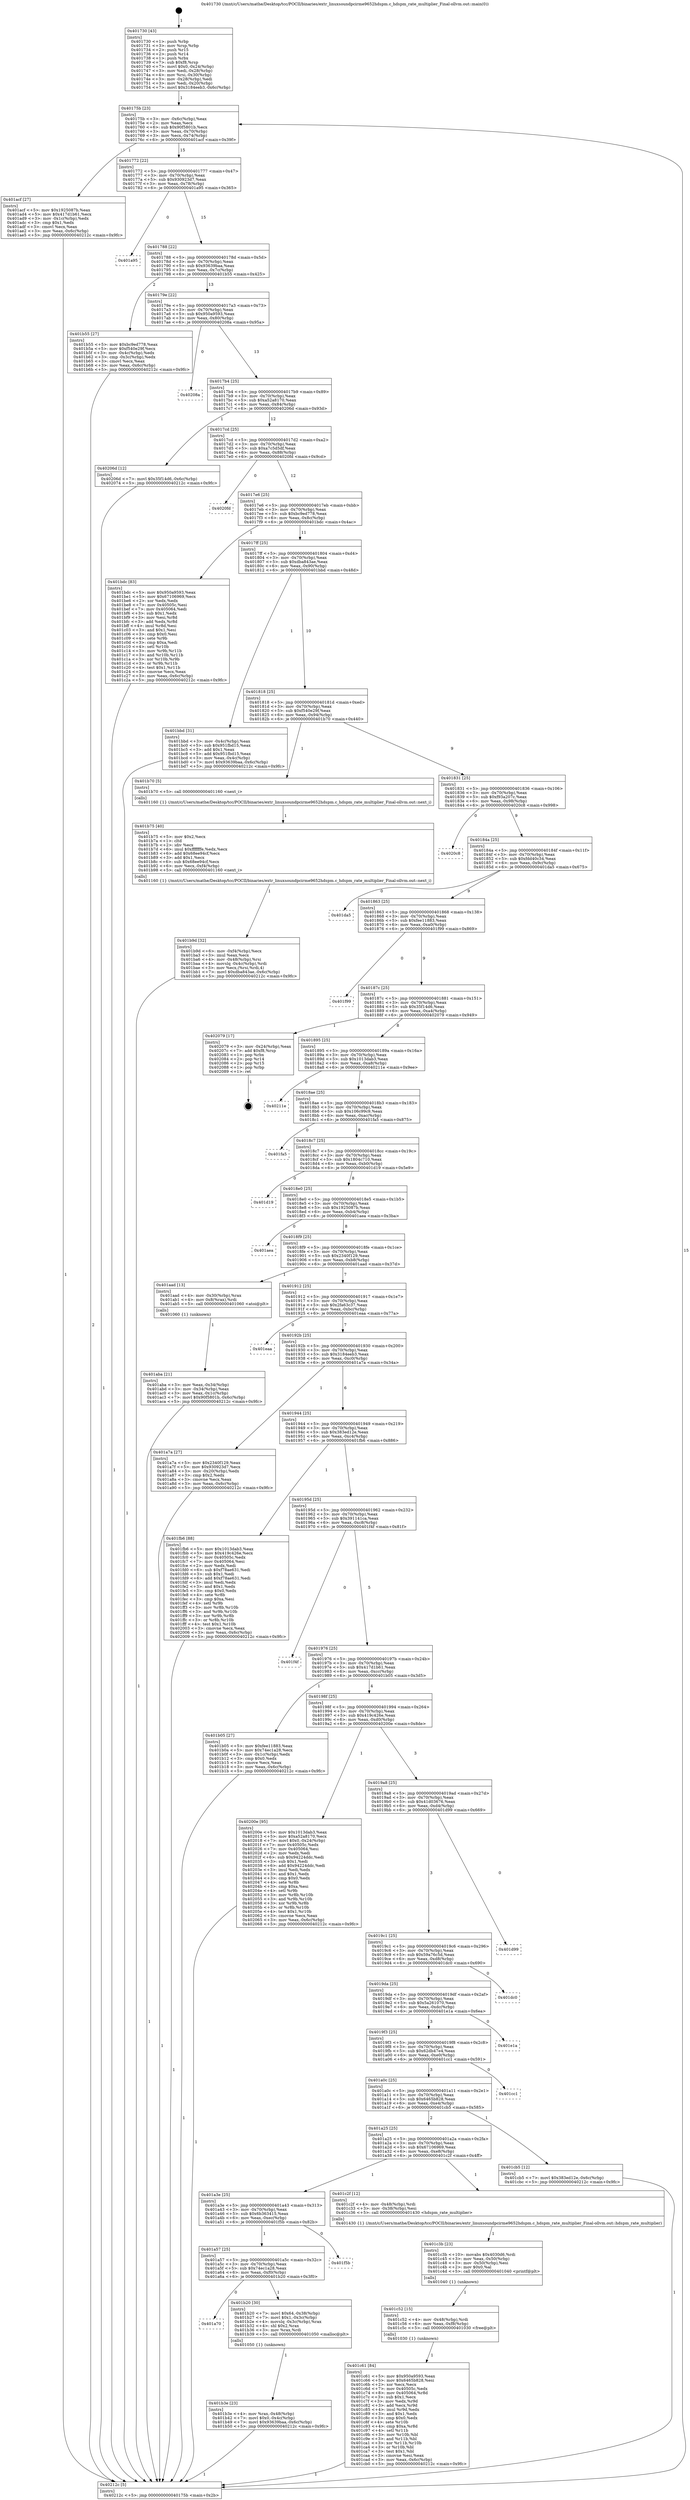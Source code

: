 digraph "0x401730" {
  label = "0x401730 (/mnt/c/Users/mathe/Desktop/tcc/POCII/binaries/extr_linuxsoundpcirme9652hdspm.c_hdspm_rate_multiplier_Final-ollvm.out::main(0))"
  labelloc = "t"
  node[shape=record]

  Entry [label="",width=0.3,height=0.3,shape=circle,fillcolor=black,style=filled]
  "0x40175b" [label="{
     0x40175b [23]\l
     | [instrs]\l
     &nbsp;&nbsp;0x40175b \<+3\>: mov -0x6c(%rbp),%eax\l
     &nbsp;&nbsp;0x40175e \<+2\>: mov %eax,%ecx\l
     &nbsp;&nbsp;0x401760 \<+6\>: sub $0x90f5801b,%ecx\l
     &nbsp;&nbsp;0x401766 \<+3\>: mov %eax,-0x70(%rbp)\l
     &nbsp;&nbsp;0x401769 \<+3\>: mov %ecx,-0x74(%rbp)\l
     &nbsp;&nbsp;0x40176c \<+6\>: je 0000000000401acf \<main+0x39f\>\l
  }"]
  "0x401acf" [label="{
     0x401acf [27]\l
     | [instrs]\l
     &nbsp;&nbsp;0x401acf \<+5\>: mov $0x1925087b,%eax\l
     &nbsp;&nbsp;0x401ad4 \<+5\>: mov $0x417d1b61,%ecx\l
     &nbsp;&nbsp;0x401ad9 \<+3\>: mov -0x1c(%rbp),%edx\l
     &nbsp;&nbsp;0x401adc \<+3\>: cmp $0x1,%edx\l
     &nbsp;&nbsp;0x401adf \<+3\>: cmovl %ecx,%eax\l
     &nbsp;&nbsp;0x401ae2 \<+3\>: mov %eax,-0x6c(%rbp)\l
     &nbsp;&nbsp;0x401ae5 \<+5\>: jmp 000000000040212c \<main+0x9fc\>\l
  }"]
  "0x401772" [label="{
     0x401772 [22]\l
     | [instrs]\l
     &nbsp;&nbsp;0x401772 \<+5\>: jmp 0000000000401777 \<main+0x47\>\l
     &nbsp;&nbsp;0x401777 \<+3\>: mov -0x70(%rbp),%eax\l
     &nbsp;&nbsp;0x40177a \<+5\>: sub $0x930923d7,%eax\l
     &nbsp;&nbsp;0x40177f \<+3\>: mov %eax,-0x78(%rbp)\l
     &nbsp;&nbsp;0x401782 \<+6\>: je 0000000000401a95 \<main+0x365\>\l
  }"]
  Exit [label="",width=0.3,height=0.3,shape=circle,fillcolor=black,style=filled,peripheries=2]
  "0x401a95" [label="{
     0x401a95\l
  }", style=dashed]
  "0x401788" [label="{
     0x401788 [22]\l
     | [instrs]\l
     &nbsp;&nbsp;0x401788 \<+5\>: jmp 000000000040178d \<main+0x5d\>\l
     &nbsp;&nbsp;0x40178d \<+3\>: mov -0x70(%rbp),%eax\l
     &nbsp;&nbsp;0x401790 \<+5\>: sub $0x93639baa,%eax\l
     &nbsp;&nbsp;0x401795 \<+3\>: mov %eax,-0x7c(%rbp)\l
     &nbsp;&nbsp;0x401798 \<+6\>: je 0000000000401b55 \<main+0x425\>\l
  }"]
  "0x401c61" [label="{
     0x401c61 [84]\l
     | [instrs]\l
     &nbsp;&nbsp;0x401c61 \<+5\>: mov $0x950a9593,%eax\l
     &nbsp;&nbsp;0x401c66 \<+5\>: mov $0x6465b828,%esi\l
     &nbsp;&nbsp;0x401c6b \<+2\>: xor %ecx,%ecx\l
     &nbsp;&nbsp;0x401c6d \<+7\>: mov 0x40505c,%edx\l
     &nbsp;&nbsp;0x401c74 \<+8\>: mov 0x405064,%r8d\l
     &nbsp;&nbsp;0x401c7c \<+3\>: sub $0x1,%ecx\l
     &nbsp;&nbsp;0x401c7f \<+3\>: mov %edx,%r9d\l
     &nbsp;&nbsp;0x401c82 \<+3\>: add %ecx,%r9d\l
     &nbsp;&nbsp;0x401c85 \<+4\>: imul %r9d,%edx\l
     &nbsp;&nbsp;0x401c89 \<+3\>: and $0x1,%edx\l
     &nbsp;&nbsp;0x401c8c \<+3\>: cmp $0x0,%edx\l
     &nbsp;&nbsp;0x401c8f \<+4\>: sete %r10b\l
     &nbsp;&nbsp;0x401c93 \<+4\>: cmp $0xa,%r8d\l
     &nbsp;&nbsp;0x401c97 \<+4\>: setl %r11b\l
     &nbsp;&nbsp;0x401c9b \<+3\>: mov %r10b,%bl\l
     &nbsp;&nbsp;0x401c9e \<+3\>: and %r11b,%bl\l
     &nbsp;&nbsp;0x401ca1 \<+3\>: xor %r11b,%r10b\l
     &nbsp;&nbsp;0x401ca4 \<+3\>: or %r10b,%bl\l
     &nbsp;&nbsp;0x401ca7 \<+3\>: test $0x1,%bl\l
     &nbsp;&nbsp;0x401caa \<+3\>: cmovne %esi,%eax\l
     &nbsp;&nbsp;0x401cad \<+3\>: mov %eax,-0x6c(%rbp)\l
     &nbsp;&nbsp;0x401cb0 \<+5\>: jmp 000000000040212c \<main+0x9fc\>\l
  }"]
  "0x401b55" [label="{
     0x401b55 [27]\l
     | [instrs]\l
     &nbsp;&nbsp;0x401b55 \<+5\>: mov $0xbc9ed778,%eax\l
     &nbsp;&nbsp;0x401b5a \<+5\>: mov $0xf540e29f,%ecx\l
     &nbsp;&nbsp;0x401b5f \<+3\>: mov -0x4c(%rbp),%edx\l
     &nbsp;&nbsp;0x401b62 \<+3\>: cmp -0x3c(%rbp),%edx\l
     &nbsp;&nbsp;0x401b65 \<+3\>: cmovl %ecx,%eax\l
     &nbsp;&nbsp;0x401b68 \<+3\>: mov %eax,-0x6c(%rbp)\l
     &nbsp;&nbsp;0x401b6b \<+5\>: jmp 000000000040212c \<main+0x9fc\>\l
  }"]
  "0x40179e" [label="{
     0x40179e [22]\l
     | [instrs]\l
     &nbsp;&nbsp;0x40179e \<+5\>: jmp 00000000004017a3 \<main+0x73\>\l
     &nbsp;&nbsp;0x4017a3 \<+3\>: mov -0x70(%rbp),%eax\l
     &nbsp;&nbsp;0x4017a6 \<+5\>: sub $0x950a9593,%eax\l
     &nbsp;&nbsp;0x4017ab \<+3\>: mov %eax,-0x80(%rbp)\l
     &nbsp;&nbsp;0x4017ae \<+6\>: je 000000000040208a \<main+0x95a\>\l
  }"]
  "0x401c52" [label="{
     0x401c52 [15]\l
     | [instrs]\l
     &nbsp;&nbsp;0x401c52 \<+4\>: mov -0x48(%rbp),%rdi\l
     &nbsp;&nbsp;0x401c56 \<+6\>: mov %eax,-0xf8(%rbp)\l
     &nbsp;&nbsp;0x401c5c \<+5\>: call 0000000000401030 \<free@plt\>\l
     | [calls]\l
     &nbsp;&nbsp;0x401030 \{1\} (unknown)\l
  }"]
  "0x40208a" [label="{
     0x40208a\l
  }", style=dashed]
  "0x4017b4" [label="{
     0x4017b4 [25]\l
     | [instrs]\l
     &nbsp;&nbsp;0x4017b4 \<+5\>: jmp 00000000004017b9 \<main+0x89\>\l
     &nbsp;&nbsp;0x4017b9 \<+3\>: mov -0x70(%rbp),%eax\l
     &nbsp;&nbsp;0x4017bc \<+5\>: sub $0xa52a8170,%eax\l
     &nbsp;&nbsp;0x4017c1 \<+6\>: mov %eax,-0x84(%rbp)\l
     &nbsp;&nbsp;0x4017c7 \<+6\>: je 000000000040206d \<main+0x93d\>\l
  }"]
  "0x401c3b" [label="{
     0x401c3b [23]\l
     | [instrs]\l
     &nbsp;&nbsp;0x401c3b \<+10\>: movabs $0x4030d6,%rdi\l
     &nbsp;&nbsp;0x401c45 \<+3\>: mov %eax,-0x50(%rbp)\l
     &nbsp;&nbsp;0x401c48 \<+3\>: mov -0x50(%rbp),%esi\l
     &nbsp;&nbsp;0x401c4b \<+2\>: mov $0x0,%al\l
     &nbsp;&nbsp;0x401c4d \<+5\>: call 0000000000401040 \<printf@plt\>\l
     | [calls]\l
     &nbsp;&nbsp;0x401040 \{1\} (unknown)\l
  }"]
  "0x40206d" [label="{
     0x40206d [12]\l
     | [instrs]\l
     &nbsp;&nbsp;0x40206d \<+7\>: movl $0x35f14d6,-0x6c(%rbp)\l
     &nbsp;&nbsp;0x402074 \<+5\>: jmp 000000000040212c \<main+0x9fc\>\l
  }"]
  "0x4017cd" [label="{
     0x4017cd [25]\l
     | [instrs]\l
     &nbsp;&nbsp;0x4017cd \<+5\>: jmp 00000000004017d2 \<main+0xa2\>\l
     &nbsp;&nbsp;0x4017d2 \<+3\>: mov -0x70(%rbp),%eax\l
     &nbsp;&nbsp;0x4017d5 \<+5\>: sub $0xa7c5d5df,%eax\l
     &nbsp;&nbsp;0x4017da \<+6\>: mov %eax,-0x88(%rbp)\l
     &nbsp;&nbsp;0x4017e0 \<+6\>: je 00000000004020fd \<main+0x9cd\>\l
  }"]
  "0x401b9d" [label="{
     0x401b9d [32]\l
     | [instrs]\l
     &nbsp;&nbsp;0x401b9d \<+6\>: mov -0xf4(%rbp),%ecx\l
     &nbsp;&nbsp;0x401ba3 \<+3\>: imul %eax,%ecx\l
     &nbsp;&nbsp;0x401ba6 \<+4\>: mov -0x48(%rbp),%rsi\l
     &nbsp;&nbsp;0x401baa \<+4\>: movslq -0x4c(%rbp),%rdi\l
     &nbsp;&nbsp;0x401bae \<+3\>: mov %ecx,(%rsi,%rdi,4)\l
     &nbsp;&nbsp;0x401bb1 \<+7\>: movl $0xdba843ae,-0x6c(%rbp)\l
     &nbsp;&nbsp;0x401bb8 \<+5\>: jmp 000000000040212c \<main+0x9fc\>\l
  }"]
  "0x4020fd" [label="{
     0x4020fd\l
  }", style=dashed]
  "0x4017e6" [label="{
     0x4017e6 [25]\l
     | [instrs]\l
     &nbsp;&nbsp;0x4017e6 \<+5\>: jmp 00000000004017eb \<main+0xbb\>\l
     &nbsp;&nbsp;0x4017eb \<+3\>: mov -0x70(%rbp),%eax\l
     &nbsp;&nbsp;0x4017ee \<+5\>: sub $0xbc9ed778,%eax\l
     &nbsp;&nbsp;0x4017f3 \<+6\>: mov %eax,-0x8c(%rbp)\l
     &nbsp;&nbsp;0x4017f9 \<+6\>: je 0000000000401bdc \<main+0x4ac\>\l
  }"]
  "0x401b75" [label="{
     0x401b75 [40]\l
     | [instrs]\l
     &nbsp;&nbsp;0x401b75 \<+5\>: mov $0x2,%ecx\l
     &nbsp;&nbsp;0x401b7a \<+1\>: cltd\l
     &nbsp;&nbsp;0x401b7b \<+2\>: idiv %ecx\l
     &nbsp;&nbsp;0x401b7d \<+6\>: imul $0xfffffffe,%edx,%ecx\l
     &nbsp;&nbsp;0x401b83 \<+6\>: add $0x68ee94cf,%ecx\l
     &nbsp;&nbsp;0x401b89 \<+3\>: add $0x1,%ecx\l
     &nbsp;&nbsp;0x401b8c \<+6\>: sub $0x68ee94cf,%ecx\l
     &nbsp;&nbsp;0x401b92 \<+6\>: mov %ecx,-0xf4(%rbp)\l
     &nbsp;&nbsp;0x401b98 \<+5\>: call 0000000000401160 \<next_i\>\l
     | [calls]\l
     &nbsp;&nbsp;0x401160 \{1\} (/mnt/c/Users/mathe/Desktop/tcc/POCII/binaries/extr_linuxsoundpcirme9652hdspm.c_hdspm_rate_multiplier_Final-ollvm.out::next_i)\l
  }"]
  "0x401bdc" [label="{
     0x401bdc [83]\l
     | [instrs]\l
     &nbsp;&nbsp;0x401bdc \<+5\>: mov $0x950a9593,%eax\l
     &nbsp;&nbsp;0x401be1 \<+5\>: mov $0x67106969,%ecx\l
     &nbsp;&nbsp;0x401be6 \<+2\>: xor %edx,%edx\l
     &nbsp;&nbsp;0x401be8 \<+7\>: mov 0x40505c,%esi\l
     &nbsp;&nbsp;0x401bef \<+7\>: mov 0x405064,%edi\l
     &nbsp;&nbsp;0x401bf6 \<+3\>: sub $0x1,%edx\l
     &nbsp;&nbsp;0x401bf9 \<+3\>: mov %esi,%r8d\l
     &nbsp;&nbsp;0x401bfc \<+3\>: add %edx,%r8d\l
     &nbsp;&nbsp;0x401bff \<+4\>: imul %r8d,%esi\l
     &nbsp;&nbsp;0x401c03 \<+3\>: and $0x1,%esi\l
     &nbsp;&nbsp;0x401c06 \<+3\>: cmp $0x0,%esi\l
     &nbsp;&nbsp;0x401c09 \<+4\>: sete %r9b\l
     &nbsp;&nbsp;0x401c0d \<+3\>: cmp $0xa,%edi\l
     &nbsp;&nbsp;0x401c10 \<+4\>: setl %r10b\l
     &nbsp;&nbsp;0x401c14 \<+3\>: mov %r9b,%r11b\l
     &nbsp;&nbsp;0x401c17 \<+3\>: and %r10b,%r11b\l
     &nbsp;&nbsp;0x401c1a \<+3\>: xor %r10b,%r9b\l
     &nbsp;&nbsp;0x401c1d \<+3\>: or %r9b,%r11b\l
     &nbsp;&nbsp;0x401c20 \<+4\>: test $0x1,%r11b\l
     &nbsp;&nbsp;0x401c24 \<+3\>: cmovne %ecx,%eax\l
     &nbsp;&nbsp;0x401c27 \<+3\>: mov %eax,-0x6c(%rbp)\l
     &nbsp;&nbsp;0x401c2a \<+5\>: jmp 000000000040212c \<main+0x9fc\>\l
  }"]
  "0x4017ff" [label="{
     0x4017ff [25]\l
     | [instrs]\l
     &nbsp;&nbsp;0x4017ff \<+5\>: jmp 0000000000401804 \<main+0xd4\>\l
     &nbsp;&nbsp;0x401804 \<+3\>: mov -0x70(%rbp),%eax\l
     &nbsp;&nbsp;0x401807 \<+5\>: sub $0xdba843ae,%eax\l
     &nbsp;&nbsp;0x40180c \<+6\>: mov %eax,-0x90(%rbp)\l
     &nbsp;&nbsp;0x401812 \<+6\>: je 0000000000401bbd \<main+0x48d\>\l
  }"]
  "0x401b3e" [label="{
     0x401b3e [23]\l
     | [instrs]\l
     &nbsp;&nbsp;0x401b3e \<+4\>: mov %rax,-0x48(%rbp)\l
     &nbsp;&nbsp;0x401b42 \<+7\>: movl $0x0,-0x4c(%rbp)\l
     &nbsp;&nbsp;0x401b49 \<+7\>: movl $0x93639baa,-0x6c(%rbp)\l
     &nbsp;&nbsp;0x401b50 \<+5\>: jmp 000000000040212c \<main+0x9fc\>\l
  }"]
  "0x401bbd" [label="{
     0x401bbd [31]\l
     | [instrs]\l
     &nbsp;&nbsp;0x401bbd \<+3\>: mov -0x4c(%rbp),%eax\l
     &nbsp;&nbsp;0x401bc0 \<+5\>: sub $0x951fbd15,%eax\l
     &nbsp;&nbsp;0x401bc5 \<+3\>: add $0x1,%eax\l
     &nbsp;&nbsp;0x401bc8 \<+5\>: add $0x951fbd15,%eax\l
     &nbsp;&nbsp;0x401bcd \<+3\>: mov %eax,-0x4c(%rbp)\l
     &nbsp;&nbsp;0x401bd0 \<+7\>: movl $0x93639baa,-0x6c(%rbp)\l
     &nbsp;&nbsp;0x401bd7 \<+5\>: jmp 000000000040212c \<main+0x9fc\>\l
  }"]
  "0x401818" [label="{
     0x401818 [25]\l
     | [instrs]\l
     &nbsp;&nbsp;0x401818 \<+5\>: jmp 000000000040181d \<main+0xed\>\l
     &nbsp;&nbsp;0x40181d \<+3\>: mov -0x70(%rbp),%eax\l
     &nbsp;&nbsp;0x401820 \<+5\>: sub $0xf540e29f,%eax\l
     &nbsp;&nbsp;0x401825 \<+6\>: mov %eax,-0x94(%rbp)\l
     &nbsp;&nbsp;0x40182b \<+6\>: je 0000000000401b70 \<main+0x440\>\l
  }"]
  "0x401a70" [label="{
     0x401a70\l
  }", style=dashed]
  "0x401b70" [label="{
     0x401b70 [5]\l
     | [instrs]\l
     &nbsp;&nbsp;0x401b70 \<+5\>: call 0000000000401160 \<next_i\>\l
     | [calls]\l
     &nbsp;&nbsp;0x401160 \{1\} (/mnt/c/Users/mathe/Desktop/tcc/POCII/binaries/extr_linuxsoundpcirme9652hdspm.c_hdspm_rate_multiplier_Final-ollvm.out::next_i)\l
  }"]
  "0x401831" [label="{
     0x401831 [25]\l
     | [instrs]\l
     &nbsp;&nbsp;0x401831 \<+5\>: jmp 0000000000401836 \<main+0x106\>\l
     &nbsp;&nbsp;0x401836 \<+3\>: mov -0x70(%rbp),%eax\l
     &nbsp;&nbsp;0x401839 \<+5\>: sub $0xf93a207c,%eax\l
     &nbsp;&nbsp;0x40183e \<+6\>: mov %eax,-0x98(%rbp)\l
     &nbsp;&nbsp;0x401844 \<+6\>: je 00000000004020c8 \<main+0x998\>\l
  }"]
  "0x401b20" [label="{
     0x401b20 [30]\l
     | [instrs]\l
     &nbsp;&nbsp;0x401b20 \<+7\>: movl $0x64,-0x38(%rbp)\l
     &nbsp;&nbsp;0x401b27 \<+7\>: movl $0x1,-0x3c(%rbp)\l
     &nbsp;&nbsp;0x401b2e \<+4\>: movslq -0x3c(%rbp),%rax\l
     &nbsp;&nbsp;0x401b32 \<+4\>: shl $0x2,%rax\l
     &nbsp;&nbsp;0x401b36 \<+3\>: mov %rax,%rdi\l
     &nbsp;&nbsp;0x401b39 \<+5\>: call 0000000000401050 \<malloc@plt\>\l
     | [calls]\l
     &nbsp;&nbsp;0x401050 \{1\} (unknown)\l
  }"]
  "0x4020c8" [label="{
     0x4020c8\l
  }", style=dashed]
  "0x40184a" [label="{
     0x40184a [25]\l
     | [instrs]\l
     &nbsp;&nbsp;0x40184a \<+5\>: jmp 000000000040184f \<main+0x11f\>\l
     &nbsp;&nbsp;0x40184f \<+3\>: mov -0x70(%rbp),%eax\l
     &nbsp;&nbsp;0x401852 \<+5\>: sub $0xfdd40c34,%eax\l
     &nbsp;&nbsp;0x401857 \<+6\>: mov %eax,-0x9c(%rbp)\l
     &nbsp;&nbsp;0x40185d \<+6\>: je 0000000000401da5 \<main+0x675\>\l
  }"]
  "0x401a57" [label="{
     0x401a57 [25]\l
     | [instrs]\l
     &nbsp;&nbsp;0x401a57 \<+5\>: jmp 0000000000401a5c \<main+0x32c\>\l
     &nbsp;&nbsp;0x401a5c \<+3\>: mov -0x70(%rbp),%eax\l
     &nbsp;&nbsp;0x401a5f \<+5\>: sub $0x74ec1a28,%eax\l
     &nbsp;&nbsp;0x401a64 \<+6\>: mov %eax,-0xf0(%rbp)\l
     &nbsp;&nbsp;0x401a6a \<+6\>: je 0000000000401b20 \<main+0x3f0\>\l
  }"]
  "0x401da5" [label="{
     0x401da5\l
  }", style=dashed]
  "0x401863" [label="{
     0x401863 [25]\l
     | [instrs]\l
     &nbsp;&nbsp;0x401863 \<+5\>: jmp 0000000000401868 \<main+0x138\>\l
     &nbsp;&nbsp;0x401868 \<+3\>: mov -0x70(%rbp),%eax\l
     &nbsp;&nbsp;0x40186b \<+5\>: sub $0xfee11883,%eax\l
     &nbsp;&nbsp;0x401870 \<+6\>: mov %eax,-0xa0(%rbp)\l
     &nbsp;&nbsp;0x401876 \<+6\>: je 0000000000401f99 \<main+0x869\>\l
  }"]
  "0x401f5b" [label="{
     0x401f5b\l
  }", style=dashed]
  "0x401f99" [label="{
     0x401f99\l
  }", style=dashed]
  "0x40187c" [label="{
     0x40187c [25]\l
     | [instrs]\l
     &nbsp;&nbsp;0x40187c \<+5\>: jmp 0000000000401881 \<main+0x151\>\l
     &nbsp;&nbsp;0x401881 \<+3\>: mov -0x70(%rbp),%eax\l
     &nbsp;&nbsp;0x401884 \<+5\>: sub $0x35f14d6,%eax\l
     &nbsp;&nbsp;0x401889 \<+6\>: mov %eax,-0xa4(%rbp)\l
     &nbsp;&nbsp;0x40188f \<+6\>: je 0000000000402079 \<main+0x949\>\l
  }"]
  "0x401a3e" [label="{
     0x401a3e [25]\l
     | [instrs]\l
     &nbsp;&nbsp;0x401a3e \<+5\>: jmp 0000000000401a43 \<main+0x313\>\l
     &nbsp;&nbsp;0x401a43 \<+3\>: mov -0x70(%rbp),%eax\l
     &nbsp;&nbsp;0x401a46 \<+5\>: sub $0x6b363415,%eax\l
     &nbsp;&nbsp;0x401a4b \<+6\>: mov %eax,-0xec(%rbp)\l
     &nbsp;&nbsp;0x401a51 \<+6\>: je 0000000000401f5b \<main+0x82b\>\l
  }"]
  "0x402079" [label="{
     0x402079 [17]\l
     | [instrs]\l
     &nbsp;&nbsp;0x402079 \<+3\>: mov -0x24(%rbp),%eax\l
     &nbsp;&nbsp;0x40207c \<+7\>: add $0xf8,%rsp\l
     &nbsp;&nbsp;0x402083 \<+1\>: pop %rbx\l
     &nbsp;&nbsp;0x402084 \<+2\>: pop %r14\l
     &nbsp;&nbsp;0x402086 \<+2\>: pop %r15\l
     &nbsp;&nbsp;0x402088 \<+1\>: pop %rbp\l
     &nbsp;&nbsp;0x402089 \<+1\>: ret\l
  }"]
  "0x401895" [label="{
     0x401895 [25]\l
     | [instrs]\l
     &nbsp;&nbsp;0x401895 \<+5\>: jmp 000000000040189a \<main+0x16a\>\l
     &nbsp;&nbsp;0x40189a \<+3\>: mov -0x70(%rbp),%eax\l
     &nbsp;&nbsp;0x40189d \<+5\>: sub $0x1013dab3,%eax\l
     &nbsp;&nbsp;0x4018a2 \<+6\>: mov %eax,-0xa8(%rbp)\l
     &nbsp;&nbsp;0x4018a8 \<+6\>: je 000000000040211e \<main+0x9ee\>\l
  }"]
  "0x401c2f" [label="{
     0x401c2f [12]\l
     | [instrs]\l
     &nbsp;&nbsp;0x401c2f \<+4\>: mov -0x48(%rbp),%rdi\l
     &nbsp;&nbsp;0x401c33 \<+3\>: mov -0x38(%rbp),%esi\l
     &nbsp;&nbsp;0x401c36 \<+5\>: call 0000000000401430 \<hdspm_rate_multiplier\>\l
     | [calls]\l
     &nbsp;&nbsp;0x401430 \{1\} (/mnt/c/Users/mathe/Desktop/tcc/POCII/binaries/extr_linuxsoundpcirme9652hdspm.c_hdspm_rate_multiplier_Final-ollvm.out::hdspm_rate_multiplier)\l
  }"]
  "0x40211e" [label="{
     0x40211e\l
  }", style=dashed]
  "0x4018ae" [label="{
     0x4018ae [25]\l
     | [instrs]\l
     &nbsp;&nbsp;0x4018ae \<+5\>: jmp 00000000004018b3 \<main+0x183\>\l
     &nbsp;&nbsp;0x4018b3 \<+3\>: mov -0x70(%rbp),%eax\l
     &nbsp;&nbsp;0x4018b6 \<+5\>: sub $0x106c99c9,%eax\l
     &nbsp;&nbsp;0x4018bb \<+6\>: mov %eax,-0xac(%rbp)\l
     &nbsp;&nbsp;0x4018c1 \<+6\>: je 0000000000401fa5 \<main+0x875\>\l
  }"]
  "0x401a25" [label="{
     0x401a25 [25]\l
     | [instrs]\l
     &nbsp;&nbsp;0x401a25 \<+5\>: jmp 0000000000401a2a \<main+0x2fa\>\l
     &nbsp;&nbsp;0x401a2a \<+3\>: mov -0x70(%rbp),%eax\l
     &nbsp;&nbsp;0x401a2d \<+5\>: sub $0x67106969,%eax\l
     &nbsp;&nbsp;0x401a32 \<+6\>: mov %eax,-0xe8(%rbp)\l
     &nbsp;&nbsp;0x401a38 \<+6\>: je 0000000000401c2f \<main+0x4ff\>\l
  }"]
  "0x401fa5" [label="{
     0x401fa5\l
  }", style=dashed]
  "0x4018c7" [label="{
     0x4018c7 [25]\l
     | [instrs]\l
     &nbsp;&nbsp;0x4018c7 \<+5\>: jmp 00000000004018cc \<main+0x19c\>\l
     &nbsp;&nbsp;0x4018cc \<+3\>: mov -0x70(%rbp),%eax\l
     &nbsp;&nbsp;0x4018cf \<+5\>: sub $0x1804c710,%eax\l
     &nbsp;&nbsp;0x4018d4 \<+6\>: mov %eax,-0xb0(%rbp)\l
     &nbsp;&nbsp;0x4018da \<+6\>: je 0000000000401d19 \<main+0x5e9\>\l
  }"]
  "0x401cb5" [label="{
     0x401cb5 [12]\l
     | [instrs]\l
     &nbsp;&nbsp;0x401cb5 \<+7\>: movl $0x383ed12e,-0x6c(%rbp)\l
     &nbsp;&nbsp;0x401cbc \<+5\>: jmp 000000000040212c \<main+0x9fc\>\l
  }"]
  "0x401d19" [label="{
     0x401d19\l
  }", style=dashed]
  "0x4018e0" [label="{
     0x4018e0 [25]\l
     | [instrs]\l
     &nbsp;&nbsp;0x4018e0 \<+5\>: jmp 00000000004018e5 \<main+0x1b5\>\l
     &nbsp;&nbsp;0x4018e5 \<+3\>: mov -0x70(%rbp),%eax\l
     &nbsp;&nbsp;0x4018e8 \<+5\>: sub $0x1925087b,%eax\l
     &nbsp;&nbsp;0x4018ed \<+6\>: mov %eax,-0xb4(%rbp)\l
     &nbsp;&nbsp;0x4018f3 \<+6\>: je 0000000000401aea \<main+0x3ba\>\l
  }"]
  "0x401a0c" [label="{
     0x401a0c [25]\l
     | [instrs]\l
     &nbsp;&nbsp;0x401a0c \<+5\>: jmp 0000000000401a11 \<main+0x2e1\>\l
     &nbsp;&nbsp;0x401a11 \<+3\>: mov -0x70(%rbp),%eax\l
     &nbsp;&nbsp;0x401a14 \<+5\>: sub $0x6465b828,%eax\l
     &nbsp;&nbsp;0x401a19 \<+6\>: mov %eax,-0xe4(%rbp)\l
     &nbsp;&nbsp;0x401a1f \<+6\>: je 0000000000401cb5 \<main+0x585\>\l
  }"]
  "0x401aea" [label="{
     0x401aea\l
  }", style=dashed]
  "0x4018f9" [label="{
     0x4018f9 [25]\l
     | [instrs]\l
     &nbsp;&nbsp;0x4018f9 \<+5\>: jmp 00000000004018fe \<main+0x1ce\>\l
     &nbsp;&nbsp;0x4018fe \<+3\>: mov -0x70(%rbp),%eax\l
     &nbsp;&nbsp;0x401901 \<+5\>: sub $0x2340f129,%eax\l
     &nbsp;&nbsp;0x401906 \<+6\>: mov %eax,-0xb8(%rbp)\l
     &nbsp;&nbsp;0x40190c \<+6\>: je 0000000000401aad \<main+0x37d\>\l
  }"]
  "0x401cc1" [label="{
     0x401cc1\l
  }", style=dashed]
  "0x401aad" [label="{
     0x401aad [13]\l
     | [instrs]\l
     &nbsp;&nbsp;0x401aad \<+4\>: mov -0x30(%rbp),%rax\l
     &nbsp;&nbsp;0x401ab1 \<+4\>: mov 0x8(%rax),%rdi\l
     &nbsp;&nbsp;0x401ab5 \<+5\>: call 0000000000401060 \<atoi@plt\>\l
     | [calls]\l
     &nbsp;&nbsp;0x401060 \{1\} (unknown)\l
  }"]
  "0x401912" [label="{
     0x401912 [25]\l
     | [instrs]\l
     &nbsp;&nbsp;0x401912 \<+5\>: jmp 0000000000401917 \<main+0x1e7\>\l
     &nbsp;&nbsp;0x401917 \<+3\>: mov -0x70(%rbp),%eax\l
     &nbsp;&nbsp;0x40191a \<+5\>: sub $0x2fa63c37,%eax\l
     &nbsp;&nbsp;0x40191f \<+6\>: mov %eax,-0xbc(%rbp)\l
     &nbsp;&nbsp;0x401925 \<+6\>: je 0000000000401eaa \<main+0x77a\>\l
  }"]
  "0x4019f3" [label="{
     0x4019f3 [25]\l
     | [instrs]\l
     &nbsp;&nbsp;0x4019f3 \<+5\>: jmp 00000000004019f8 \<main+0x2c8\>\l
     &nbsp;&nbsp;0x4019f8 \<+3\>: mov -0x70(%rbp),%eax\l
     &nbsp;&nbsp;0x4019fb \<+5\>: sub $0x62db47e4,%eax\l
     &nbsp;&nbsp;0x401a00 \<+6\>: mov %eax,-0xe0(%rbp)\l
     &nbsp;&nbsp;0x401a06 \<+6\>: je 0000000000401cc1 \<main+0x591\>\l
  }"]
  "0x401eaa" [label="{
     0x401eaa\l
  }", style=dashed]
  "0x40192b" [label="{
     0x40192b [25]\l
     | [instrs]\l
     &nbsp;&nbsp;0x40192b \<+5\>: jmp 0000000000401930 \<main+0x200\>\l
     &nbsp;&nbsp;0x401930 \<+3\>: mov -0x70(%rbp),%eax\l
     &nbsp;&nbsp;0x401933 \<+5\>: sub $0x3184eeb3,%eax\l
     &nbsp;&nbsp;0x401938 \<+6\>: mov %eax,-0xc0(%rbp)\l
     &nbsp;&nbsp;0x40193e \<+6\>: je 0000000000401a7a \<main+0x34a\>\l
  }"]
  "0x401e1a" [label="{
     0x401e1a\l
  }", style=dashed]
  "0x401a7a" [label="{
     0x401a7a [27]\l
     | [instrs]\l
     &nbsp;&nbsp;0x401a7a \<+5\>: mov $0x2340f129,%eax\l
     &nbsp;&nbsp;0x401a7f \<+5\>: mov $0x930923d7,%ecx\l
     &nbsp;&nbsp;0x401a84 \<+3\>: mov -0x20(%rbp),%edx\l
     &nbsp;&nbsp;0x401a87 \<+3\>: cmp $0x2,%edx\l
     &nbsp;&nbsp;0x401a8a \<+3\>: cmovne %ecx,%eax\l
     &nbsp;&nbsp;0x401a8d \<+3\>: mov %eax,-0x6c(%rbp)\l
     &nbsp;&nbsp;0x401a90 \<+5\>: jmp 000000000040212c \<main+0x9fc\>\l
  }"]
  "0x401944" [label="{
     0x401944 [25]\l
     | [instrs]\l
     &nbsp;&nbsp;0x401944 \<+5\>: jmp 0000000000401949 \<main+0x219\>\l
     &nbsp;&nbsp;0x401949 \<+3\>: mov -0x70(%rbp),%eax\l
     &nbsp;&nbsp;0x40194c \<+5\>: sub $0x383ed12e,%eax\l
     &nbsp;&nbsp;0x401951 \<+6\>: mov %eax,-0xc4(%rbp)\l
     &nbsp;&nbsp;0x401957 \<+6\>: je 0000000000401fb6 \<main+0x886\>\l
  }"]
  "0x40212c" [label="{
     0x40212c [5]\l
     | [instrs]\l
     &nbsp;&nbsp;0x40212c \<+5\>: jmp 000000000040175b \<main+0x2b\>\l
  }"]
  "0x401730" [label="{
     0x401730 [43]\l
     | [instrs]\l
     &nbsp;&nbsp;0x401730 \<+1\>: push %rbp\l
     &nbsp;&nbsp;0x401731 \<+3\>: mov %rsp,%rbp\l
     &nbsp;&nbsp;0x401734 \<+2\>: push %r15\l
     &nbsp;&nbsp;0x401736 \<+2\>: push %r14\l
     &nbsp;&nbsp;0x401738 \<+1\>: push %rbx\l
     &nbsp;&nbsp;0x401739 \<+7\>: sub $0xf8,%rsp\l
     &nbsp;&nbsp;0x401740 \<+7\>: movl $0x0,-0x24(%rbp)\l
     &nbsp;&nbsp;0x401747 \<+3\>: mov %edi,-0x28(%rbp)\l
     &nbsp;&nbsp;0x40174a \<+4\>: mov %rsi,-0x30(%rbp)\l
     &nbsp;&nbsp;0x40174e \<+3\>: mov -0x28(%rbp),%edi\l
     &nbsp;&nbsp;0x401751 \<+3\>: mov %edi,-0x20(%rbp)\l
     &nbsp;&nbsp;0x401754 \<+7\>: movl $0x3184eeb3,-0x6c(%rbp)\l
  }"]
  "0x401aba" [label="{
     0x401aba [21]\l
     | [instrs]\l
     &nbsp;&nbsp;0x401aba \<+3\>: mov %eax,-0x34(%rbp)\l
     &nbsp;&nbsp;0x401abd \<+3\>: mov -0x34(%rbp),%eax\l
     &nbsp;&nbsp;0x401ac0 \<+3\>: mov %eax,-0x1c(%rbp)\l
     &nbsp;&nbsp;0x401ac3 \<+7\>: movl $0x90f5801b,-0x6c(%rbp)\l
     &nbsp;&nbsp;0x401aca \<+5\>: jmp 000000000040212c \<main+0x9fc\>\l
  }"]
  "0x4019da" [label="{
     0x4019da [25]\l
     | [instrs]\l
     &nbsp;&nbsp;0x4019da \<+5\>: jmp 00000000004019df \<main+0x2af\>\l
     &nbsp;&nbsp;0x4019df \<+3\>: mov -0x70(%rbp),%eax\l
     &nbsp;&nbsp;0x4019e2 \<+5\>: sub $0x5a261070,%eax\l
     &nbsp;&nbsp;0x4019e7 \<+6\>: mov %eax,-0xdc(%rbp)\l
     &nbsp;&nbsp;0x4019ed \<+6\>: je 0000000000401e1a \<main+0x6ea\>\l
  }"]
  "0x401fb6" [label="{
     0x401fb6 [88]\l
     | [instrs]\l
     &nbsp;&nbsp;0x401fb6 \<+5\>: mov $0x1013dab3,%eax\l
     &nbsp;&nbsp;0x401fbb \<+5\>: mov $0x419c426e,%ecx\l
     &nbsp;&nbsp;0x401fc0 \<+7\>: mov 0x40505c,%edx\l
     &nbsp;&nbsp;0x401fc7 \<+7\>: mov 0x405064,%esi\l
     &nbsp;&nbsp;0x401fce \<+2\>: mov %edx,%edi\l
     &nbsp;&nbsp;0x401fd0 \<+6\>: sub $0xf78ae631,%edi\l
     &nbsp;&nbsp;0x401fd6 \<+3\>: sub $0x1,%edi\l
     &nbsp;&nbsp;0x401fd9 \<+6\>: add $0xf78ae631,%edi\l
     &nbsp;&nbsp;0x401fdf \<+3\>: imul %edi,%edx\l
     &nbsp;&nbsp;0x401fe2 \<+3\>: and $0x1,%edx\l
     &nbsp;&nbsp;0x401fe5 \<+3\>: cmp $0x0,%edx\l
     &nbsp;&nbsp;0x401fe8 \<+4\>: sete %r8b\l
     &nbsp;&nbsp;0x401fec \<+3\>: cmp $0xa,%esi\l
     &nbsp;&nbsp;0x401fef \<+4\>: setl %r9b\l
     &nbsp;&nbsp;0x401ff3 \<+3\>: mov %r8b,%r10b\l
     &nbsp;&nbsp;0x401ff6 \<+3\>: and %r9b,%r10b\l
     &nbsp;&nbsp;0x401ff9 \<+3\>: xor %r9b,%r8b\l
     &nbsp;&nbsp;0x401ffc \<+3\>: or %r8b,%r10b\l
     &nbsp;&nbsp;0x401fff \<+4\>: test $0x1,%r10b\l
     &nbsp;&nbsp;0x402003 \<+3\>: cmovne %ecx,%eax\l
     &nbsp;&nbsp;0x402006 \<+3\>: mov %eax,-0x6c(%rbp)\l
     &nbsp;&nbsp;0x402009 \<+5\>: jmp 000000000040212c \<main+0x9fc\>\l
  }"]
  "0x40195d" [label="{
     0x40195d [25]\l
     | [instrs]\l
     &nbsp;&nbsp;0x40195d \<+5\>: jmp 0000000000401962 \<main+0x232\>\l
     &nbsp;&nbsp;0x401962 \<+3\>: mov -0x70(%rbp),%eax\l
     &nbsp;&nbsp;0x401965 \<+5\>: sub $0x391141ca,%eax\l
     &nbsp;&nbsp;0x40196a \<+6\>: mov %eax,-0xc8(%rbp)\l
     &nbsp;&nbsp;0x401970 \<+6\>: je 0000000000401f4f \<main+0x81f\>\l
  }"]
  "0x401dc0" [label="{
     0x401dc0\l
  }", style=dashed]
  "0x401f4f" [label="{
     0x401f4f\l
  }", style=dashed]
  "0x401976" [label="{
     0x401976 [25]\l
     | [instrs]\l
     &nbsp;&nbsp;0x401976 \<+5\>: jmp 000000000040197b \<main+0x24b\>\l
     &nbsp;&nbsp;0x40197b \<+3\>: mov -0x70(%rbp),%eax\l
     &nbsp;&nbsp;0x40197e \<+5\>: sub $0x417d1b61,%eax\l
     &nbsp;&nbsp;0x401983 \<+6\>: mov %eax,-0xcc(%rbp)\l
     &nbsp;&nbsp;0x401989 \<+6\>: je 0000000000401b05 \<main+0x3d5\>\l
  }"]
  "0x4019c1" [label="{
     0x4019c1 [25]\l
     | [instrs]\l
     &nbsp;&nbsp;0x4019c1 \<+5\>: jmp 00000000004019c6 \<main+0x296\>\l
     &nbsp;&nbsp;0x4019c6 \<+3\>: mov -0x70(%rbp),%eax\l
     &nbsp;&nbsp;0x4019c9 \<+5\>: sub $0x59a76c5d,%eax\l
     &nbsp;&nbsp;0x4019ce \<+6\>: mov %eax,-0xd8(%rbp)\l
     &nbsp;&nbsp;0x4019d4 \<+6\>: je 0000000000401dc0 \<main+0x690\>\l
  }"]
  "0x401b05" [label="{
     0x401b05 [27]\l
     | [instrs]\l
     &nbsp;&nbsp;0x401b05 \<+5\>: mov $0xfee11883,%eax\l
     &nbsp;&nbsp;0x401b0a \<+5\>: mov $0x74ec1a28,%ecx\l
     &nbsp;&nbsp;0x401b0f \<+3\>: mov -0x1c(%rbp),%edx\l
     &nbsp;&nbsp;0x401b12 \<+3\>: cmp $0x0,%edx\l
     &nbsp;&nbsp;0x401b15 \<+3\>: cmove %ecx,%eax\l
     &nbsp;&nbsp;0x401b18 \<+3\>: mov %eax,-0x6c(%rbp)\l
     &nbsp;&nbsp;0x401b1b \<+5\>: jmp 000000000040212c \<main+0x9fc\>\l
  }"]
  "0x40198f" [label="{
     0x40198f [25]\l
     | [instrs]\l
     &nbsp;&nbsp;0x40198f \<+5\>: jmp 0000000000401994 \<main+0x264\>\l
     &nbsp;&nbsp;0x401994 \<+3\>: mov -0x70(%rbp),%eax\l
     &nbsp;&nbsp;0x401997 \<+5\>: sub $0x419c426e,%eax\l
     &nbsp;&nbsp;0x40199c \<+6\>: mov %eax,-0xd0(%rbp)\l
     &nbsp;&nbsp;0x4019a2 \<+6\>: je 000000000040200e \<main+0x8de\>\l
  }"]
  "0x401d99" [label="{
     0x401d99\l
  }", style=dashed]
  "0x40200e" [label="{
     0x40200e [95]\l
     | [instrs]\l
     &nbsp;&nbsp;0x40200e \<+5\>: mov $0x1013dab3,%eax\l
     &nbsp;&nbsp;0x402013 \<+5\>: mov $0xa52a8170,%ecx\l
     &nbsp;&nbsp;0x402018 \<+7\>: movl $0x0,-0x24(%rbp)\l
     &nbsp;&nbsp;0x40201f \<+7\>: mov 0x40505c,%edx\l
     &nbsp;&nbsp;0x402026 \<+7\>: mov 0x405064,%esi\l
     &nbsp;&nbsp;0x40202d \<+2\>: mov %edx,%edi\l
     &nbsp;&nbsp;0x40202f \<+6\>: sub $0x94224ddc,%edi\l
     &nbsp;&nbsp;0x402035 \<+3\>: sub $0x1,%edi\l
     &nbsp;&nbsp;0x402038 \<+6\>: add $0x94224ddc,%edi\l
     &nbsp;&nbsp;0x40203e \<+3\>: imul %edi,%edx\l
     &nbsp;&nbsp;0x402041 \<+3\>: and $0x1,%edx\l
     &nbsp;&nbsp;0x402044 \<+3\>: cmp $0x0,%edx\l
     &nbsp;&nbsp;0x402047 \<+4\>: sete %r8b\l
     &nbsp;&nbsp;0x40204b \<+3\>: cmp $0xa,%esi\l
     &nbsp;&nbsp;0x40204e \<+4\>: setl %r9b\l
     &nbsp;&nbsp;0x402052 \<+3\>: mov %r8b,%r10b\l
     &nbsp;&nbsp;0x402055 \<+3\>: and %r9b,%r10b\l
     &nbsp;&nbsp;0x402058 \<+3\>: xor %r9b,%r8b\l
     &nbsp;&nbsp;0x40205b \<+3\>: or %r8b,%r10b\l
     &nbsp;&nbsp;0x40205e \<+4\>: test $0x1,%r10b\l
     &nbsp;&nbsp;0x402062 \<+3\>: cmovne %ecx,%eax\l
     &nbsp;&nbsp;0x402065 \<+3\>: mov %eax,-0x6c(%rbp)\l
     &nbsp;&nbsp;0x402068 \<+5\>: jmp 000000000040212c \<main+0x9fc\>\l
  }"]
  "0x4019a8" [label="{
     0x4019a8 [25]\l
     | [instrs]\l
     &nbsp;&nbsp;0x4019a8 \<+5\>: jmp 00000000004019ad \<main+0x27d\>\l
     &nbsp;&nbsp;0x4019ad \<+3\>: mov -0x70(%rbp),%eax\l
     &nbsp;&nbsp;0x4019b0 \<+5\>: sub $0x41d03676,%eax\l
     &nbsp;&nbsp;0x4019b5 \<+6\>: mov %eax,-0xd4(%rbp)\l
     &nbsp;&nbsp;0x4019bb \<+6\>: je 0000000000401d99 \<main+0x669\>\l
  }"]
  Entry -> "0x401730" [label=" 1"]
  "0x40175b" -> "0x401acf" [label=" 1"]
  "0x40175b" -> "0x401772" [label=" 15"]
  "0x402079" -> Exit [label=" 1"]
  "0x401772" -> "0x401a95" [label=" 0"]
  "0x401772" -> "0x401788" [label=" 15"]
  "0x40206d" -> "0x40212c" [label=" 1"]
  "0x401788" -> "0x401b55" [label=" 2"]
  "0x401788" -> "0x40179e" [label=" 13"]
  "0x40200e" -> "0x40212c" [label=" 1"]
  "0x40179e" -> "0x40208a" [label=" 0"]
  "0x40179e" -> "0x4017b4" [label=" 13"]
  "0x401fb6" -> "0x40212c" [label=" 1"]
  "0x4017b4" -> "0x40206d" [label=" 1"]
  "0x4017b4" -> "0x4017cd" [label=" 12"]
  "0x401cb5" -> "0x40212c" [label=" 1"]
  "0x4017cd" -> "0x4020fd" [label=" 0"]
  "0x4017cd" -> "0x4017e6" [label=" 12"]
  "0x401c61" -> "0x40212c" [label=" 1"]
  "0x4017e6" -> "0x401bdc" [label=" 1"]
  "0x4017e6" -> "0x4017ff" [label=" 11"]
  "0x401c52" -> "0x401c61" [label=" 1"]
  "0x4017ff" -> "0x401bbd" [label=" 1"]
  "0x4017ff" -> "0x401818" [label=" 10"]
  "0x401c3b" -> "0x401c52" [label=" 1"]
  "0x401818" -> "0x401b70" [label=" 1"]
  "0x401818" -> "0x401831" [label=" 9"]
  "0x401c2f" -> "0x401c3b" [label=" 1"]
  "0x401831" -> "0x4020c8" [label=" 0"]
  "0x401831" -> "0x40184a" [label=" 9"]
  "0x401bdc" -> "0x40212c" [label=" 1"]
  "0x40184a" -> "0x401da5" [label=" 0"]
  "0x40184a" -> "0x401863" [label=" 9"]
  "0x401b9d" -> "0x40212c" [label=" 1"]
  "0x401863" -> "0x401f99" [label=" 0"]
  "0x401863" -> "0x40187c" [label=" 9"]
  "0x401b75" -> "0x401b9d" [label=" 1"]
  "0x40187c" -> "0x402079" [label=" 1"]
  "0x40187c" -> "0x401895" [label=" 8"]
  "0x401b55" -> "0x40212c" [label=" 2"]
  "0x401895" -> "0x40211e" [label=" 0"]
  "0x401895" -> "0x4018ae" [label=" 8"]
  "0x401b3e" -> "0x40212c" [label=" 1"]
  "0x4018ae" -> "0x401fa5" [label=" 0"]
  "0x4018ae" -> "0x4018c7" [label=" 8"]
  "0x401a57" -> "0x401a70" [label=" 0"]
  "0x4018c7" -> "0x401d19" [label=" 0"]
  "0x4018c7" -> "0x4018e0" [label=" 8"]
  "0x401a57" -> "0x401b20" [label=" 1"]
  "0x4018e0" -> "0x401aea" [label=" 0"]
  "0x4018e0" -> "0x4018f9" [label=" 8"]
  "0x401a3e" -> "0x401a57" [label=" 1"]
  "0x4018f9" -> "0x401aad" [label=" 1"]
  "0x4018f9" -> "0x401912" [label=" 7"]
  "0x401a3e" -> "0x401f5b" [label=" 0"]
  "0x401912" -> "0x401eaa" [label=" 0"]
  "0x401912" -> "0x40192b" [label=" 7"]
  "0x401a25" -> "0x401a3e" [label=" 1"]
  "0x40192b" -> "0x401a7a" [label=" 1"]
  "0x40192b" -> "0x401944" [label=" 6"]
  "0x401a7a" -> "0x40212c" [label=" 1"]
  "0x401730" -> "0x40175b" [label=" 1"]
  "0x40212c" -> "0x40175b" [label=" 15"]
  "0x401aad" -> "0x401aba" [label=" 1"]
  "0x401aba" -> "0x40212c" [label=" 1"]
  "0x401acf" -> "0x40212c" [label=" 1"]
  "0x401a25" -> "0x401c2f" [label=" 1"]
  "0x401944" -> "0x401fb6" [label=" 1"]
  "0x401944" -> "0x40195d" [label=" 5"]
  "0x401a0c" -> "0x401a25" [label=" 2"]
  "0x40195d" -> "0x401f4f" [label=" 0"]
  "0x40195d" -> "0x401976" [label=" 5"]
  "0x401a0c" -> "0x401cb5" [label=" 1"]
  "0x401976" -> "0x401b05" [label=" 1"]
  "0x401976" -> "0x40198f" [label=" 4"]
  "0x401b05" -> "0x40212c" [label=" 1"]
  "0x4019f3" -> "0x401a0c" [label=" 3"]
  "0x40198f" -> "0x40200e" [label=" 1"]
  "0x40198f" -> "0x4019a8" [label=" 3"]
  "0x4019f3" -> "0x401cc1" [label=" 0"]
  "0x4019a8" -> "0x401d99" [label=" 0"]
  "0x4019a8" -> "0x4019c1" [label=" 3"]
  "0x401bbd" -> "0x40212c" [label=" 1"]
  "0x4019c1" -> "0x401dc0" [label=" 0"]
  "0x4019c1" -> "0x4019da" [label=" 3"]
  "0x401b20" -> "0x401b3e" [label=" 1"]
  "0x4019da" -> "0x401e1a" [label=" 0"]
  "0x4019da" -> "0x4019f3" [label=" 3"]
  "0x401b70" -> "0x401b75" [label=" 1"]
}
